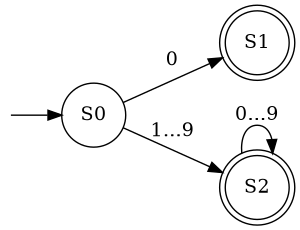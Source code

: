 digraph finite_state_machine {
    rankdir=LR;
    size="2,2"
    node [shape = point, color=white, fontcolor=white]; start;
    node [shape = doublecircle, color=black, fontcolor=black]; S1, S2;
    node [shape = circle];
    start -> S0;
    S0 -> S1 [ label = "0" ];
    S0 -> S2 [ label = "1...9" ];
    S2 -> S2 [ label = "0...9" ];
}
